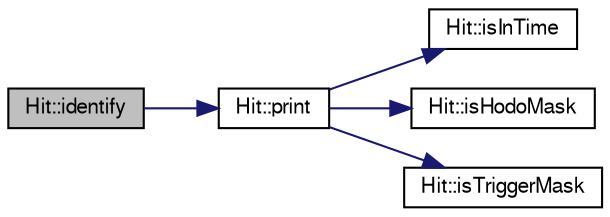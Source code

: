 digraph "Hit::identify"
{
  bgcolor="transparent";
  edge [fontname="FreeSans",fontsize="10",labelfontname="FreeSans",labelfontsize="10"];
  node [fontname="FreeSans",fontsize="10",shape=record];
  rankdir="LR";
  Node1 [label="Hit::identify",height=0.2,width=0.4,color="black", fillcolor="grey75", style="filled" fontcolor="black"];
  Node1 -> Node2 [color="midnightblue",fontsize="10",style="solid",fontname="FreeSans"];
  Node2 [label="Hit::print",height=0.2,width=0.4,color="black",URL="$d0/d88/classHit.html#ad0ea9da6b614a572de24c1bceffc7110"];
  Node2 -> Node3 [color="midnightblue",fontsize="10",style="solid",fontname="FreeSans"];
  Node3 [label="Hit::isInTime",height=0.2,width=0.4,color="black",URL="$d0/d88/classHit.html#a54e3ddce6ed73a0817397494fd3308fe"];
  Node2 -> Node4 [color="midnightblue",fontsize="10",style="solid",fontname="FreeSans"];
  Node4 [label="Hit::isHodoMask",height=0.2,width=0.4,color="black",URL="$d0/d88/classHit.html#ae317b9c25eb64181b2e635c3ca06313b"];
  Node2 -> Node5 [color="midnightblue",fontsize="10",style="solid",fontname="FreeSans"];
  Node5 [label="Hit::isTriggerMask",height=0.2,width=0.4,color="black",URL="$d0/d88/classHit.html#a4405b859f23d18ac4e2a9375da719863"];
}
